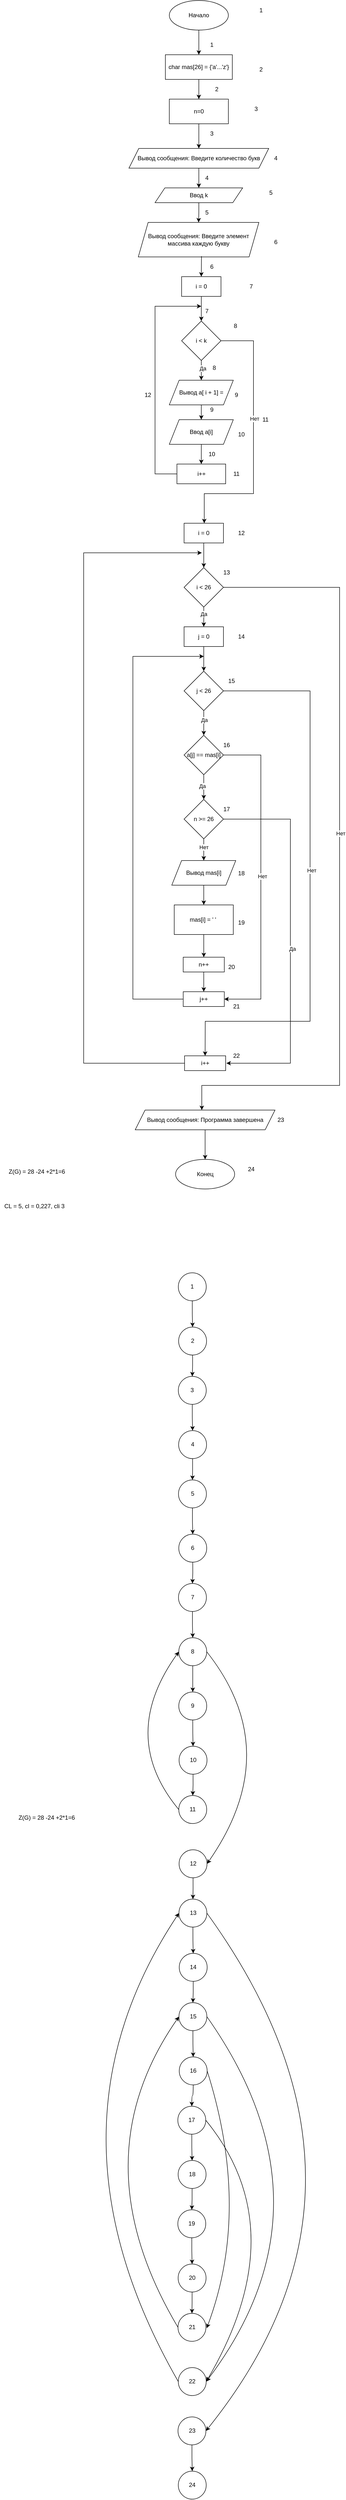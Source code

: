 <mxfile version="20.3.0" type="device"><diagram id="qAP-7FqIN2FoNxbwHHeP" name="Page-1"><mxGraphModel dx="1346" dy="749" grid="1" gridSize="10" guides="1" tooltips="1" connect="1" arrows="1" fold="1" page="1" pageScale="1" pageWidth="827" pageHeight="1169" math="0" shadow="0"><root><mxCell id="0"/><mxCell id="1" parent="0"/><mxCell id="vwgKtcFQPF-rg7WTV99L-5" value="" style="edgeStyle=orthogonalEdgeStyle;rounded=0;orthogonalLoop=1;jettySize=auto;html=1;" parent="1" source="vwgKtcFQPF-rg7WTV99L-1" target="vwgKtcFQPF-rg7WTV99L-4" edge="1"><mxGeometry relative="1" as="geometry"/></mxCell><mxCell id="vwgKtcFQPF-rg7WTV99L-1" value="Начало" style="ellipse;whiteSpace=wrap;html=1;" parent="1" vertex="1"><mxGeometry x="354" y="10" width="120" height="60" as="geometry"/></mxCell><mxCell id="vwgKtcFQPF-rg7WTV99L-7" value="" style="edgeStyle=orthogonalEdgeStyle;rounded=0;orthogonalLoop=1;jettySize=auto;html=1;" parent="1" source="vwgKtcFQPF-rg7WTV99L-4" target="vwgKtcFQPF-rg7WTV99L-6" edge="1"><mxGeometry relative="1" as="geometry"/></mxCell><mxCell id="vwgKtcFQPF-rg7WTV99L-4" value="char mas[26] = {'a'...'z'}" style="whiteSpace=wrap;html=1;" parent="1" vertex="1"><mxGeometry x="346" y="120" width="136" height="50" as="geometry"/></mxCell><mxCell id="vwgKtcFQPF-rg7WTV99L-9" value="" style="edgeStyle=orthogonalEdgeStyle;rounded=0;orthogonalLoop=1;jettySize=auto;html=1;" parent="1" source="vwgKtcFQPF-rg7WTV99L-6" target="vwgKtcFQPF-rg7WTV99L-8" edge="1"><mxGeometry relative="1" as="geometry"/></mxCell><mxCell id="vwgKtcFQPF-rg7WTV99L-6" value="n=0" style="whiteSpace=wrap;html=1;" parent="1" vertex="1"><mxGeometry x="354" y="210" width="120" height="50" as="geometry"/></mxCell><mxCell id="vwgKtcFQPF-rg7WTV99L-11" value="" style="edgeStyle=orthogonalEdgeStyle;rounded=0;orthogonalLoop=1;jettySize=auto;html=1;" parent="1" source="vwgKtcFQPF-rg7WTV99L-8" target="vwgKtcFQPF-rg7WTV99L-10" edge="1"><mxGeometry relative="1" as="geometry"/></mxCell><mxCell id="vwgKtcFQPF-rg7WTV99L-8" value="Вывод сообщения: Введите количество букв" style="shape=parallelogram;perimeter=parallelogramPerimeter;whiteSpace=wrap;html=1;fixedSize=1;" parent="1" vertex="1"><mxGeometry x="272" y="310" width="284" height="40" as="geometry"/></mxCell><mxCell id="vwgKtcFQPF-rg7WTV99L-13" value="" style="edgeStyle=orthogonalEdgeStyle;rounded=0;orthogonalLoop=1;jettySize=auto;html=1;" parent="1" source="vwgKtcFQPF-rg7WTV99L-10" target="vwgKtcFQPF-rg7WTV99L-12" edge="1"><mxGeometry relative="1" as="geometry"/></mxCell><mxCell id="vwgKtcFQPF-rg7WTV99L-10" value="Ввод k" style="shape=parallelogram;perimeter=parallelogramPerimeter;whiteSpace=wrap;html=1;fixedSize=1;" parent="1" vertex="1"><mxGeometry x="325" y="390" width="178" height="30" as="geometry"/></mxCell><mxCell id="vwgKtcFQPF-rg7WTV99L-12" value="Вывод сообщения: Введите элемент массива каждую букву" style="shape=parallelogram;perimeter=parallelogramPerimeter;whiteSpace=wrap;html=1;fixedSize=1;" parent="1" vertex="1"><mxGeometry x="291" y="460" width="245" height="70" as="geometry"/></mxCell><mxCell id="vwgKtcFQPF-rg7WTV99L-14" value="" style="edgeStyle=orthogonalEdgeStyle;rounded=0;orthogonalLoop=1;jettySize=auto;html=1;" parent="1" source="vwgKtcFQPF-rg7WTV99L-15" target="vwgKtcFQPF-rg7WTV99L-18" edge="1"><mxGeometry relative="1" as="geometry"/></mxCell><mxCell id="vwgKtcFQPF-rg7WTV99L-15" value="i = 0" style="rounded=0;whiteSpace=wrap;html=1;" parent="1" vertex="1"><mxGeometry x="379" y="570" width="80" height="40" as="geometry"/></mxCell><mxCell id="vwgKtcFQPF-rg7WTV99L-16" value="" style="edgeStyle=orthogonalEdgeStyle;rounded=0;orthogonalLoop=1;jettySize=auto;html=1;" parent="1" source="vwgKtcFQPF-rg7WTV99L-18" target="vwgKtcFQPF-rg7WTV99L-20" edge="1"><mxGeometry relative="1" as="geometry"/></mxCell><mxCell id="vwgKtcFQPF-rg7WTV99L-17" value="Да" style="edgeLabel;html=1;align=center;verticalAlign=middle;resizable=0;points=[];" parent="vwgKtcFQPF-rg7WTV99L-16" vertex="1" connectable="0"><mxGeometry x="-0.225" y="3" relative="1" as="geometry"><mxPoint as="offset"/></mxGeometry></mxCell><mxCell id="vwgKtcFQPF-rg7WTV99L-18" value="i &amp;lt; k" style="rhombus;whiteSpace=wrap;html=1;rounded=0;" parent="1" vertex="1"><mxGeometry x="379" y="660" width="80" height="80" as="geometry"/></mxCell><mxCell id="vwgKtcFQPF-rg7WTV99L-29" value="" style="edgeStyle=orthogonalEdgeStyle;rounded=0;orthogonalLoop=1;jettySize=auto;html=1;" parent="1" source="vwgKtcFQPF-rg7WTV99L-20" target="vwgKtcFQPF-rg7WTV99L-28" edge="1"><mxGeometry relative="1" as="geometry"/></mxCell><mxCell id="vwgKtcFQPF-rg7WTV99L-20" value="Вывод a[ i + 1] =" style="shape=parallelogram;perimeter=parallelogramPerimeter;whiteSpace=wrap;html=1;fixedSize=1;" parent="1" vertex="1"><mxGeometry x="354" y="780" width="130" height="50" as="geometry"/></mxCell><mxCell id="vwgKtcFQPF-rg7WTV99L-21" value="i++" style="rounded=0;whiteSpace=wrap;html=1;" parent="1" vertex="1"><mxGeometry x="369.5" y="950" width="99" height="40" as="geometry"/></mxCell><mxCell id="vwgKtcFQPF-rg7WTV99L-22" value="" style="endArrow=classic;html=1;rounded=0;exitX=0;exitY=0.5;exitDx=0;exitDy=0;" parent="1" source="vwgKtcFQPF-rg7WTV99L-21" edge="1"><mxGeometry width="50" height="50" relative="1" as="geometry"><mxPoint x="395" y="670" as="sourcePoint"/><mxPoint x="419" y="630" as="targetPoint"/><Array as="points"><mxPoint x="325" y="970"/><mxPoint x="325" y="630"/></Array></mxGeometry></mxCell><mxCell id="vwgKtcFQPF-rg7WTV99L-23" value="" style="endArrow=classic;html=1;rounded=0;exitX=1;exitY=0.5;exitDx=0;exitDy=0;" parent="1" source="vwgKtcFQPF-rg7WTV99L-18" edge="1"><mxGeometry width="50" height="50" relative="1" as="geometry"><mxPoint x="395" y="670" as="sourcePoint"/><mxPoint x="425" y="1070" as="targetPoint"/><Array as="points"><mxPoint x="525" y="700"/><mxPoint x="525" y="1010"/><mxPoint x="425" y="1010"/></Array></mxGeometry></mxCell><mxCell id="vwgKtcFQPF-rg7WTV99L-24" value="Нет" style="edgeLabel;html=1;align=center;verticalAlign=middle;resizable=0;points=[];" parent="vwgKtcFQPF-rg7WTV99L-23" vertex="1" connectable="0"><mxGeometry x="-0.165" y="2" relative="1" as="geometry"><mxPoint as="offset"/></mxGeometry></mxCell><mxCell id="vwgKtcFQPF-rg7WTV99L-30" value="" style="edgeStyle=orthogonalEdgeStyle;rounded=0;orthogonalLoop=1;jettySize=auto;html=1;" parent="1" source="vwgKtcFQPF-rg7WTV99L-28" target="vwgKtcFQPF-rg7WTV99L-21" edge="1"><mxGeometry relative="1" as="geometry"/></mxCell><mxCell id="vwgKtcFQPF-rg7WTV99L-28" value="Ввод a[i]" style="shape=parallelogram;perimeter=parallelogramPerimeter;whiteSpace=wrap;html=1;fixedSize=1;" parent="1" vertex="1"><mxGeometry x="354" y="860" width="130" height="50" as="geometry"/></mxCell><mxCell id="vwgKtcFQPF-rg7WTV99L-64" value="" style="edgeStyle=orthogonalEdgeStyle;rounded=0;orthogonalLoop=1;jettySize=auto;html=1;" parent="1" source="vwgKtcFQPF-rg7WTV99L-35" target="vwgKtcFQPF-rg7WTV99L-62" edge="1"><mxGeometry relative="1" as="geometry"/></mxCell><mxCell id="vwgKtcFQPF-rg7WTV99L-35" value="i = 0" style="rounded=0;whiteSpace=wrap;html=1;" parent="1" vertex="1"><mxGeometry x="384" y="1070" width="80" height="40" as="geometry"/></mxCell><mxCell id="iDCMsFD0Do5SLVzvzU82-23" value="" style="edgeStyle=orthogonalEdgeStyle;rounded=0;orthogonalLoop=1;jettySize=auto;html=1;" parent="1" source="vwgKtcFQPF-rg7WTV99L-44" target="iDCMsFD0Do5SLVzvzU82-22" edge="1"><mxGeometry relative="1" as="geometry"/></mxCell><mxCell id="vwgKtcFQPF-rg7WTV99L-44" value="n++" style="rounded=0;whiteSpace=wrap;html=1;" parent="1" vertex="1"><mxGeometry x="382.25" y="1950" width="83.5" height="30" as="geometry"/></mxCell><mxCell id="iDCMsFD0Do5SLVzvzU82-4" value="" style="edgeStyle=orthogonalEdgeStyle;rounded=0;orthogonalLoop=1;jettySize=auto;html=1;" parent="1" source="vwgKtcFQPF-rg7WTV99L-61" target="iDCMsFD0Do5SLVzvzU82-3" edge="1"><mxGeometry relative="1" as="geometry"/></mxCell><mxCell id="vwgKtcFQPF-rg7WTV99L-61" value="j = 0" style="rounded=0;whiteSpace=wrap;html=1;" parent="1" vertex="1"><mxGeometry x="384" y="1280" width="80" height="40" as="geometry"/></mxCell><mxCell id="iDCMsFD0Do5SLVzvzU82-2" value="" style="edgeStyle=orthogonalEdgeStyle;rounded=0;orthogonalLoop=1;jettySize=auto;html=1;" parent="1" source="vwgKtcFQPF-rg7WTV99L-62" target="vwgKtcFQPF-rg7WTV99L-61" edge="1"><mxGeometry relative="1" as="geometry"/></mxCell><mxCell id="iDCMsFD0Do5SLVzvzU82-12" value="Да" style="edgeLabel;html=1;align=center;verticalAlign=middle;resizable=0;points=[];" parent="iDCMsFD0Do5SLVzvzU82-2" vertex="1" connectable="0"><mxGeometry x="-0.289" relative="1" as="geometry"><mxPoint as="offset"/></mxGeometry></mxCell><mxCell id="vwgKtcFQPF-rg7WTV99L-62" value="i &amp;lt; 26" style="rhombus;whiteSpace=wrap;html=1;rounded=0;" parent="1" vertex="1"><mxGeometry x="384" y="1160" width="80" height="80" as="geometry"/></mxCell><mxCell id="iDCMsFD0Do5SLVzvzU82-1" value="" style="endArrow=classic;html=1;rounded=0;entryX=0.5;entryY=0;entryDx=0;entryDy=0;exitX=0.524;exitY=0.979;exitDx=0;exitDy=0;exitPerimeter=0;" parent="1" source="vwgKtcFQPF-rg7WTV99L-12" target="vwgKtcFQPF-rg7WTV99L-15" edge="1"><mxGeometry width="50" height="50" relative="1" as="geometry"><mxPoint x="390" y="630" as="sourcePoint"/><mxPoint x="440" y="580" as="targetPoint"/></mxGeometry></mxCell><mxCell id="iDCMsFD0Do5SLVzvzU82-7" value="" style="edgeStyle=orthogonalEdgeStyle;rounded=0;orthogonalLoop=1;jettySize=auto;html=1;" parent="1" source="iDCMsFD0Do5SLVzvzU82-3" target="iDCMsFD0Do5SLVzvzU82-6" edge="1"><mxGeometry relative="1" as="geometry"/></mxCell><mxCell id="iDCMsFD0Do5SLVzvzU82-8" value="Да" style="edgeLabel;html=1;align=center;verticalAlign=middle;resizable=0;points=[];" parent="iDCMsFD0Do5SLVzvzU82-7" vertex="1" connectable="0"><mxGeometry x="-0.24" y="1" relative="1" as="geometry"><mxPoint as="offset"/></mxGeometry></mxCell><mxCell id="iDCMsFD0Do5SLVzvzU82-3" value="j &amp;lt; 26" style="rhombus;whiteSpace=wrap;html=1;rounded=0;" parent="1" vertex="1"><mxGeometry x="384" y="1370" width="80" height="80" as="geometry"/></mxCell><mxCell id="iDCMsFD0Do5SLVzvzU82-10" value="" style="edgeStyle=orthogonalEdgeStyle;rounded=0;orthogonalLoop=1;jettySize=auto;html=1;" parent="1" source="iDCMsFD0Do5SLVzvzU82-6" target="iDCMsFD0Do5SLVzvzU82-9" edge="1"><mxGeometry relative="1" as="geometry"/></mxCell><mxCell id="iDCMsFD0Do5SLVzvzU82-11" value="Да" style="edgeLabel;html=1;align=center;verticalAlign=middle;resizable=0;points=[];" parent="iDCMsFD0Do5SLVzvzU82-10" vertex="1" connectable="0"><mxGeometry x="-0.084" y="-3" relative="1" as="geometry"><mxPoint as="offset"/></mxGeometry></mxCell><mxCell id="iDCMsFD0Do5SLVzvzU82-6" value="a[j] == mas[i]" style="rhombus;whiteSpace=wrap;html=1;rounded=0;" parent="1" vertex="1"><mxGeometry x="384" y="1500" width="80" height="80" as="geometry"/></mxCell><mxCell id="iDCMsFD0Do5SLVzvzU82-19" value="" style="edgeStyle=orthogonalEdgeStyle;rounded=0;orthogonalLoop=1;jettySize=auto;html=1;" parent="1" source="iDCMsFD0Do5SLVzvzU82-9" target="iDCMsFD0Do5SLVzvzU82-17" edge="1"><mxGeometry relative="1" as="geometry"/></mxCell><mxCell id="iDCMsFD0Do5SLVzvzU82-20" value="Нет" style="edgeLabel;html=1;align=center;verticalAlign=middle;resizable=0;points=[];" parent="iDCMsFD0Do5SLVzvzU82-19" vertex="1" connectable="0"><mxGeometry x="-0.255" relative="1" as="geometry"><mxPoint as="offset"/></mxGeometry></mxCell><mxCell id="iDCMsFD0Do5SLVzvzU82-9" value="n &amp;gt;= 26" style="rhombus;whiteSpace=wrap;html=1;rounded=0;" parent="1" vertex="1"><mxGeometry x="384" y="1630" width="80" height="80" as="geometry"/></mxCell><mxCell id="iDCMsFD0Do5SLVzvzU82-16" value="" style="edgeStyle=orthogonalEdgeStyle;rounded=0;orthogonalLoop=1;jettySize=auto;html=1;" parent="1" source="iDCMsFD0Do5SLVzvzU82-17" target="iDCMsFD0Do5SLVzvzU82-18" edge="1"><mxGeometry relative="1" as="geometry"/></mxCell><mxCell id="iDCMsFD0Do5SLVzvzU82-17" value="Вывод mas[i]" style="shape=parallelogram;perimeter=parallelogramPerimeter;whiteSpace=wrap;html=1;fixedSize=1;" parent="1" vertex="1"><mxGeometry x="359" y="1754" width="130" height="50" as="geometry"/></mxCell><mxCell id="iDCMsFD0Do5SLVzvzU82-21" value="" style="edgeStyle=orthogonalEdgeStyle;rounded=0;orthogonalLoop=1;jettySize=auto;html=1;" parent="1" source="iDCMsFD0Do5SLVzvzU82-18" target="vwgKtcFQPF-rg7WTV99L-44" edge="1"><mxGeometry relative="1" as="geometry"/></mxCell><mxCell id="iDCMsFD0Do5SLVzvzU82-18" value="mas[i] = ' '&amp;nbsp;" style="whiteSpace=wrap;html=1;" parent="1" vertex="1"><mxGeometry x="364" y="1844" width="120" height="60" as="geometry"/></mxCell><mxCell id="iDCMsFD0Do5SLVzvzU82-22" value="j++" style="rounded=0;whiteSpace=wrap;html=1;" parent="1" vertex="1"><mxGeometry x="382.25" y="2020" width="83.5" height="30" as="geometry"/></mxCell><mxCell id="iDCMsFD0Do5SLVzvzU82-24" value="" style="endArrow=classic;html=1;rounded=0;exitX=0;exitY=0.5;exitDx=0;exitDy=0;" parent="1" source="iDCMsFD0Do5SLVzvzU82-22" edge="1"><mxGeometry width="50" height="50" relative="1" as="geometry"><mxPoint x="380" y="2030" as="sourcePoint"/><mxPoint x="424" y="1340" as="targetPoint"/><Array as="points"><mxPoint x="280" y="2035"/><mxPoint x="280" y="1340"/></Array></mxGeometry></mxCell><mxCell id="iDCMsFD0Do5SLVzvzU82-25" value="i++" style="rounded=0;whiteSpace=wrap;html=1;" parent="1" vertex="1"><mxGeometry x="385" y="2150" width="83.5" height="30" as="geometry"/></mxCell><mxCell id="iDCMsFD0Do5SLVzvzU82-26" value="" style="endArrow=classic;html=1;rounded=0;exitX=1;exitY=0.5;exitDx=0;exitDy=0;entryX=0.5;entryY=0;entryDx=0;entryDy=0;" parent="1" source="iDCMsFD0Do5SLVzvzU82-3" target="iDCMsFD0Do5SLVzvzU82-25" edge="1"><mxGeometry width="50" height="50" relative="1" as="geometry"><mxPoint x="350" y="1740" as="sourcePoint"/><mxPoint x="360" y="2090" as="targetPoint"/><Array as="points"><mxPoint x="640" y="1410"/><mxPoint x="640" y="2080"/><mxPoint x="427" y="2080"/></Array></mxGeometry></mxCell><mxCell id="iDCMsFD0Do5SLVzvzU82-28" value="Нет" style="edgeLabel;html=1;align=center;verticalAlign=middle;resizable=0;points=[];" parent="iDCMsFD0Do5SLVzvzU82-26" vertex="1" connectable="0"><mxGeometry x="-0.043" y="3" relative="1" as="geometry"><mxPoint as="offset"/></mxGeometry></mxCell><mxCell id="iDCMsFD0Do5SLVzvzU82-29" value="" style="endArrow=classic;html=1;rounded=0;exitX=0;exitY=0.5;exitDx=0;exitDy=0;" parent="1" source="iDCMsFD0Do5SLVzvzU82-25" edge="1"><mxGeometry width="50" height="50" relative="1" as="geometry"><mxPoint x="330" y="1880" as="sourcePoint"/><mxPoint x="420" y="1130" as="targetPoint"/><Array as="points"><mxPoint x="180" y="2165"/><mxPoint x="180" y="1130"/></Array></mxGeometry></mxCell><mxCell id="iDCMsFD0Do5SLVzvzU82-30" value="" style="endArrow=classic;html=1;rounded=0;exitX=1;exitY=0.5;exitDx=0;exitDy=0;" parent="1" source="vwgKtcFQPF-rg7WTV99L-62" edge="1"><mxGeometry width="50" height="50" relative="1" as="geometry"><mxPoint x="440" y="1370" as="sourcePoint"/><mxPoint x="420" y="2260" as="targetPoint"/><Array as="points"><mxPoint x="700" y="1200"/><mxPoint x="700" y="2210"/><mxPoint x="420" y="2210"/></Array></mxGeometry></mxCell><mxCell id="iDCMsFD0Do5SLVzvzU82-38" value="Нет" style="edgeLabel;html=1;align=center;verticalAlign=middle;resizable=0;points=[];" parent="iDCMsFD0Do5SLVzvzU82-30" vertex="1" connectable="0"><mxGeometry x="-0.067" y="2" relative="1" as="geometry"><mxPoint as="offset"/></mxGeometry></mxCell><mxCell id="iDCMsFD0Do5SLVzvzU82-33" value="" style="edgeStyle=orthogonalEdgeStyle;rounded=0;orthogonalLoop=1;jettySize=auto;html=1;" parent="1" source="iDCMsFD0Do5SLVzvzU82-31" target="iDCMsFD0Do5SLVzvzU82-32" edge="1"><mxGeometry relative="1" as="geometry"/></mxCell><mxCell id="iDCMsFD0Do5SLVzvzU82-31" value="Вывод сообщения: Программа завершена" style="shape=parallelogram;perimeter=parallelogramPerimeter;whiteSpace=wrap;html=1;fixedSize=1;" parent="1" vertex="1"><mxGeometry x="284.75" y="2260" width="284" height="40" as="geometry"/></mxCell><mxCell id="iDCMsFD0Do5SLVzvzU82-32" value="Конец" style="ellipse;whiteSpace=wrap;html=1;" parent="1" vertex="1"><mxGeometry x="366.75" y="2360" width="120" height="60" as="geometry"/></mxCell><mxCell id="iDCMsFD0Do5SLVzvzU82-34" value="" style="endArrow=classic;html=1;rounded=0;exitX=1;exitY=0.5;exitDx=0;exitDy=0;" parent="1" source="iDCMsFD0Do5SLVzvzU82-9" edge="1"><mxGeometry width="50" height="50" relative="1" as="geometry"><mxPoint x="530" y="1770" as="sourcePoint"/><mxPoint x="470" y="2165" as="targetPoint"/><Array as="points"><mxPoint x="600" y="1670"/><mxPoint x="600" y="2165"/></Array></mxGeometry></mxCell><mxCell id="iDCMsFD0Do5SLVzvzU82-35" value="Да" style="edgeLabel;html=1;align=center;verticalAlign=middle;resizable=0;points=[];" parent="iDCMsFD0Do5SLVzvzU82-34" vertex="1" connectable="0"><mxGeometry x="0.047" y="4" relative="1" as="geometry"><mxPoint as="offset"/></mxGeometry></mxCell><mxCell id="iDCMsFD0Do5SLVzvzU82-36" value="" style="endArrow=classic;html=1;rounded=0;exitX=1;exitY=0.5;exitDx=0;exitDy=0;entryX=1;entryY=0.5;entryDx=0;entryDy=0;" parent="1" source="iDCMsFD0Do5SLVzvzU82-6" target="iDCMsFD0Do5SLVzvzU82-22" edge="1"><mxGeometry width="50" height="50" relative="1" as="geometry"><mxPoint x="690" y="1780" as="sourcePoint"/><mxPoint x="740" y="1730" as="targetPoint"/><Array as="points"><mxPoint x="540" y="1540"/><mxPoint x="540" y="2035"/></Array></mxGeometry></mxCell><mxCell id="iDCMsFD0Do5SLVzvzU82-37" value="Нет" style="edgeLabel;html=1;align=center;verticalAlign=middle;resizable=0;points=[];" parent="iDCMsFD0Do5SLVzvzU82-36" vertex="1" connectable="0"><mxGeometry x="-0.004" y="3" relative="1" as="geometry"><mxPoint as="offset"/></mxGeometry></mxCell><mxCell id="iDCMsFD0Do5SLVzvzU82-41" value="Z(G) = 28 -24 +2*1=6" style="text;html=1;strokeColor=none;fillColor=none;align=center;verticalAlign=middle;whiteSpace=wrap;rounded=0;" parent="1" vertex="1"><mxGeometry x="20" y="2360" width="130" height="50" as="geometry"/></mxCell><mxCell id="iDCMsFD0Do5SLVzvzU82-42" value="CL = 5, cl = 0,227, cli 3" style="text;html=1;strokeColor=none;fillColor=none;align=center;verticalAlign=middle;whiteSpace=wrap;rounded=0;" parent="1" vertex="1"><mxGeometry x="10" y="2430" width="140" height="50" as="geometry"/></mxCell><mxCell id="iz8hcAty9Git9_nXZbUY-2" value="2" style="text;html=1;align=center;verticalAlign=middle;resizable=0;points=[];autosize=1;strokeColor=none;fillColor=none;" vertex="1" parent="1"><mxGeometry x="525" y="135" width="30" height="30" as="geometry"/></mxCell><mxCell id="iz8hcAty9Git9_nXZbUY-3" value="1" style="text;html=1;align=center;verticalAlign=middle;resizable=0;points=[];autosize=1;strokeColor=none;fillColor=none;" vertex="1" parent="1"><mxGeometry x="525" y="15" width="30" height="30" as="geometry"/></mxCell><mxCell id="iz8hcAty9Git9_nXZbUY-4" value="3" style="text;html=1;align=center;verticalAlign=middle;resizable=0;points=[];autosize=1;strokeColor=none;fillColor=none;" vertex="1" parent="1"><mxGeometry x="515" y="215" width="30" height="30" as="geometry"/></mxCell><mxCell id="iz8hcAty9Git9_nXZbUY-5" value="4" style="text;html=1;align=center;verticalAlign=middle;resizable=0;points=[];autosize=1;strokeColor=none;fillColor=none;" vertex="1" parent="1"><mxGeometry x="555" y="315" width="30" height="30" as="geometry"/></mxCell><mxCell id="iz8hcAty9Git9_nXZbUY-6" value="5" style="text;html=1;align=center;verticalAlign=middle;resizable=0;points=[];autosize=1;strokeColor=none;fillColor=none;" vertex="1" parent="1"><mxGeometry x="545" y="385" width="30" height="30" as="geometry"/></mxCell><mxCell id="iz8hcAty9Git9_nXZbUY-7" value="6" style="text;html=1;align=center;verticalAlign=middle;resizable=0;points=[];autosize=1;strokeColor=none;fillColor=none;" vertex="1" parent="1"><mxGeometry x="555" y="485" width="30" height="30" as="geometry"/></mxCell><mxCell id="iz8hcAty9Git9_nXZbUY-8" value="7" style="text;html=1;align=center;verticalAlign=middle;resizable=0;points=[];autosize=1;strokeColor=none;fillColor=none;" vertex="1" parent="1"><mxGeometry x="505" y="575" width="30" height="30" as="geometry"/></mxCell><mxCell id="iz8hcAty9Git9_nXZbUY-9" value="8" style="text;html=1;align=center;verticalAlign=middle;resizable=0;points=[];autosize=1;strokeColor=none;fillColor=none;" vertex="1" parent="1"><mxGeometry x="473" y="655" width="30" height="30" as="geometry"/></mxCell><mxCell id="iz8hcAty9Git9_nXZbUY-10" value="9" style="text;html=1;align=center;verticalAlign=middle;resizable=0;points=[];autosize=1;strokeColor=none;fillColor=none;" vertex="1" parent="1"><mxGeometry x="475" y="795" width="30" height="30" as="geometry"/></mxCell><mxCell id="iz8hcAty9Git9_nXZbUY-11" value="10" style="text;html=1;align=center;verticalAlign=middle;resizable=0;points=[];autosize=1;strokeColor=none;fillColor=none;" vertex="1" parent="1"><mxGeometry x="480" y="875" width="40" height="30" as="geometry"/></mxCell><mxCell id="iz8hcAty9Git9_nXZbUY-12" value="11" style="text;html=1;align=center;verticalAlign=middle;resizable=0;points=[];autosize=1;strokeColor=none;fillColor=none;" vertex="1" parent="1"><mxGeometry x="470" y="955" width="40" height="30" as="geometry"/></mxCell><mxCell id="iz8hcAty9Git9_nXZbUY-13" value="12" style="text;html=1;align=center;verticalAlign=middle;resizable=0;points=[];autosize=1;strokeColor=none;fillColor=none;" vertex="1" parent="1"><mxGeometry x="480" y="1075" width="40" height="30" as="geometry"/></mxCell><mxCell id="iz8hcAty9Git9_nXZbUY-14" value="13" style="text;html=1;align=center;verticalAlign=middle;resizable=0;points=[];autosize=1;strokeColor=none;fillColor=none;" vertex="1" parent="1"><mxGeometry x="450" y="1155" width="40" height="30" as="geometry"/></mxCell><mxCell id="iz8hcAty9Git9_nXZbUY-15" value="14" style="text;html=1;align=center;verticalAlign=middle;resizable=0;points=[];autosize=1;strokeColor=none;fillColor=none;" vertex="1" parent="1"><mxGeometry x="480" y="1285" width="40" height="30" as="geometry"/></mxCell><mxCell id="iz8hcAty9Git9_nXZbUY-16" value="15" style="text;html=1;align=center;verticalAlign=middle;resizable=0;points=[];autosize=1;strokeColor=none;fillColor=none;" vertex="1" parent="1"><mxGeometry x="460" y="1375" width="40" height="30" as="geometry"/></mxCell><mxCell id="iz8hcAty9Git9_nXZbUY-17" value="16" style="text;html=1;align=center;verticalAlign=middle;resizable=0;points=[];autosize=1;strokeColor=none;fillColor=none;" vertex="1" parent="1"><mxGeometry x="450" y="1505" width="40" height="30" as="geometry"/></mxCell><mxCell id="iz8hcAty9Git9_nXZbUY-18" value="17" style="text;html=1;align=center;verticalAlign=middle;resizable=0;points=[];autosize=1;strokeColor=none;fillColor=none;" vertex="1" parent="1"><mxGeometry x="450" y="1635" width="40" height="30" as="geometry"/></mxCell><mxCell id="iz8hcAty9Git9_nXZbUY-19" value="18" style="text;html=1;align=center;verticalAlign=middle;resizable=0;points=[];autosize=1;strokeColor=none;fillColor=none;" vertex="1" parent="1"><mxGeometry x="480" y="1765" width="40" height="30" as="geometry"/></mxCell><mxCell id="iz8hcAty9Git9_nXZbUY-20" value="19" style="text;html=1;align=center;verticalAlign=middle;resizable=0;points=[];autosize=1;strokeColor=none;fillColor=none;" vertex="1" parent="1"><mxGeometry x="480" y="1865" width="40" height="30" as="geometry"/></mxCell><mxCell id="iz8hcAty9Git9_nXZbUY-21" value="20" style="text;html=1;align=center;verticalAlign=middle;resizable=0;points=[];autosize=1;strokeColor=none;fillColor=none;" vertex="1" parent="1"><mxGeometry x="460" y="1955" width="40" height="30" as="geometry"/></mxCell><mxCell id="iz8hcAty9Git9_nXZbUY-22" value="21" style="text;html=1;align=center;verticalAlign=middle;resizable=0;points=[];autosize=1;strokeColor=none;fillColor=none;" vertex="1" parent="1"><mxGeometry x="470" y="2035" width="40" height="30" as="geometry"/></mxCell><mxCell id="iz8hcAty9Git9_nXZbUY-23" value="22" style="text;html=1;align=center;verticalAlign=middle;resizable=0;points=[];autosize=1;strokeColor=none;fillColor=none;" vertex="1" parent="1"><mxGeometry x="470" y="2135" width="40" height="30" as="geometry"/></mxCell><mxCell id="iz8hcAty9Git9_nXZbUY-24" value="23" style="text;html=1;align=center;verticalAlign=middle;resizable=0;points=[];autosize=1;strokeColor=none;fillColor=none;" vertex="1" parent="1"><mxGeometry x="560" y="2265" width="40" height="30" as="geometry"/></mxCell><mxCell id="iz8hcAty9Git9_nXZbUY-25" value="24" style="text;html=1;align=center;verticalAlign=middle;resizable=0;points=[];autosize=1;strokeColor=none;fillColor=none;" vertex="1" parent="1"><mxGeometry x="500" y="2365" width="40" height="30" as="geometry"/></mxCell><mxCell id="iz8hcAty9Git9_nXZbUY-29" value="1" style="text;html=1;align=center;verticalAlign=middle;resizable=0;points=[];autosize=1;strokeColor=none;fillColor=none;" vertex="1" parent="1"><mxGeometry x="425" y="85" width="30" height="30" as="geometry"/></mxCell><mxCell id="iz8hcAty9Git9_nXZbUY-30" value="2" style="text;html=1;align=center;verticalAlign=middle;resizable=0;points=[];autosize=1;strokeColor=none;fillColor=none;" vertex="1" parent="1"><mxGeometry x="435" y="175" width="30" height="30" as="geometry"/></mxCell><mxCell id="iz8hcAty9Git9_nXZbUY-31" value="3" style="text;html=1;align=center;verticalAlign=middle;resizable=0;points=[];autosize=1;strokeColor=none;fillColor=none;" vertex="1" parent="1"><mxGeometry x="425" y="265" width="30" height="30" as="geometry"/></mxCell><mxCell id="iz8hcAty9Git9_nXZbUY-32" value="4" style="text;html=1;align=center;verticalAlign=middle;resizable=0;points=[];autosize=1;strokeColor=none;fillColor=none;" vertex="1" parent="1"><mxGeometry x="415" y="355" width="30" height="30" as="geometry"/></mxCell><mxCell id="iz8hcAty9Git9_nXZbUY-33" value="5" style="text;html=1;align=center;verticalAlign=middle;resizable=0;points=[];autosize=1;strokeColor=none;fillColor=none;" vertex="1" parent="1"><mxGeometry x="415" y="425" width="30" height="30" as="geometry"/></mxCell><mxCell id="iz8hcAty9Git9_nXZbUY-34" value="6" style="text;html=1;align=center;verticalAlign=middle;resizable=0;points=[];autosize=1;strokeColor=none;fillColor=none;" vertex="1" parent="1"><mxGeometry x="425" y="535" width="30" height="30" as="geometry"/></mxCell><mxCell id="iz8hcAty9Git9_nXZbUY-35" value="7" style="text;html=1;align=center;verticalAlign=middle;resizable=0;points=[];autosize=1;strokeColor=none;fillColor=none;" vertex="1" parent="1"><mxGeometry x="415" y="625" width="30" height="30" as="geometry"/></mxCell><mxCell id="iz8hcAty9Git9_nXZbUY-36" value="9" style="text;html=1;align=center;verticalAlign=middle;resizable=0;points=[];autosize=1;strokeColor=none;fillColor=none;" vertex="1" parent="1"><mxGeometry x="425" y="825" width="30" height="30" as="geometry"/></mxCell><mxCell id="iz8hcAty9Git9_nXZbUY-37" value="8" style="text;html=1;align=center;verticalAlign=middle;resizable=0;points=[];autosize=1;strokeColor=none;fillColor=none;" vertex="1" parent="1"><mxGeometry x="430" y="740" width="30" height="30" as="geometry"/></mxCell><mxCell id="iz8hcAty9Git9_nXZbUY-38" value="10" style="text;html=1;align=center;verticalAlign=middle;resizable=0;points=[];autosize=1;strokeColor=none;fillColor=none;" vertex="1" parent="1"><mxGeometry x="420" y="915" width="40" height="30" as="geometry"/></mxCell><mxCell id="iz8hcAty9Git9_nXZbUY-39" value="11" style="text;html=1;align=center;verticalAlign=middle;resizable=0;points=[];autosize=1;strokeColor=none;fillColor=none;" vertex="1" parent="1"><mxGeometry x="528.75" y="845" width="40" height="30" as="geometry"/></mxCell><mxCell id="iz8hcAty9Git9_nXZbUY-40" value="12" style="text;html=1;align=center;verticalAlign=middle;resizable=0;points=[];autosize=1;strokeColor=none;fillColor=none;" vertex="1" parent="1"><mxGeometry x="290" y="795" width="40" height="30" as="geometry"/></mxCell><mxCell id="iz8hcAty9Git9_nXZbUY-162" value="" style="edgeStyle=orthogonalEdgeStyle;rounded=0;orthogonalLoop=1;jettySize=auto;html=1;" edge="1" parent="1" source="iz8hcAty9Git9_nXZbUY-140" target="iz8hcAty9Git9_nXZbUY-158"><mxGeometry relative="1" as="geometry"/></mxCell><mxCell id="iz8hcAty9Git9_nXZbUY-140" value="1" style="ellipse;whiteSpace=wrap;html=1;aspect=fixed;" vertex="1" parent="1"><mxGeometry x="372.31" y="2590" width="56.75" height="56.75" as="geometry"/></mxCell><mxCell id="iz8hcAty9Git9_nXZbUY-163" value="" style="edgeStyle=orthogonalEdgeStyle;rounded=0;orthogonalLoop=1;jettySize=auto;html=1;" edge="1" parent="1" source="iz8hcAty9Git9_nXZbUY-158" target="iz8hcAty9Git9_nXZbUY-160"><mxGeometry relative="1" as="geometry"/></mxCell><mxCell id="iz8hcAty9Git9_nXZbUY-158" value="2" style="ellipse;whiteSpace=wrap;html=1;aspect=fixed;" vertex="1" parent="1"><mxGeometry x="372.93" y="2700" width="56.75" height="56.75" as="geometry"/></mxCell><mxCell id="iz8hcAty9Git9_nXZbUY-164" value="" style="edgeStyle=orthogonalEdgeStyle;rounded=0;orthogonalLoop=1;jettySize=auto;html=1;" edge="1" parent="1" source="iz8hcAty9Git9_nXZbUY-160" target="iz8hcAty9Git9_nXZbUY-161"><mxGeometry relative="1" as="geometry"/></mxCell><mxCell id="iz8hcAty9Git9_nXZbUY-160" value="3" style="ellipse;whiteSpace=wrap;html=1;aspect=fixed;" vertex="1" parent="1"><mxGeometry x="372.31" y="2800" width="56.75" height="56.75" as="geometry"/></mxCell><mxCell id="iz8hcAty9Git9_nXZbUY-176" value="" style="edgeStyle=orthogonalEdgeStyle;rounded=0;orthogonalLoop=1;jettySize=auto;html=1;" edge="1" parent="1" source="iz8hcAty9Git9_nXZbUY-161" target="iz8hcAty9Git9_nXZbUY-166"><mxGeometry relative="1" as="geometry"/></mxCell><mxCell id="iz8hcAty9Git9_nXZbUY-161" value="4" style="ellipse;whiteSpace=wrap;html=1;aspect=fixed;" vertex="1" parent="1"><mxGeometry x="372.93" y="2910" width="56.75" height="56.75" as="geometry"/></mxCell><mxCell id="iz8hcAty9Git9_nXZbUY-165" value="" style="edgeStyle=orthogonalEdgeStyle;rounded=0;orthogonalLoop=1;jettySize=auto;html=1;" edge="1" parent="1" source="iz8hcAty9Git9_nXZbUY-166" target="iz8hcAty9Git9_nXZbUY-168"><mxGeometry relative="1" as="geometry"/></mxCell><mxCell id="iz8hcAty9Git9_nXZbUY-166" value="5" style="ellipse;whiteSpace=wrap;html=1;aspect=fixed;" vertex="1" parent="1"><mxGeometry x="372.63" y="3010" width="56.75" height="56.75" as="geometry"/></mxCell><mxCell id="iz8hcAty9Git9_nXZbUY-167" value="" style="edgeStyle=orthogonalEdgeStyle;rounded=0;orthogonalLoop=1;jettySize=auto;html=1;" edge="1" parent="1" source="iz8hcAty9Git9_nXZbUY-168" target="iz8hcAty9Git9_nXZbUY-170"><mxGeometry relative="1" as="geometry"/></mxCell><mxCell id="iz8hcAty9Git9_nXZbUY-168" value="6" style="ellipse;whiteSpace=wrap;html=1;aspect=fixed;" vertex="1" parent="1"><mxGeometry x="373.25" y="3120" width="56.75" height="56.75" as="geometry"/></mxCell><mxCell id="iz8hcAty9Git9_nXZbUY-169" value="" style="edgeStyle=orthogonalEdgeStyle;rounded=0;orthogonalLoop=1;jettySize=auto;html=1;" edge="1" parent="1" source="iz8hcAty9Git9_nXZbUY-170" target="iz8hcAty9Git9_nXZbUY-171"><mxGeometry relative="1" as="geometry"/></mxCell><mxCell id="iz8hcAty9Git9_nXZbUY-170" value="7" style="ellipse;whiteSpace=wrap;html=1;aspect=fixed;" vertex="1" parent="1"><mxGeometry x="372.63" y="3220" width="56.75" height="56.75" as="geometry"/></mxCell><mxCell id="iz8hcAty9Git9_nXZbUY-193" value="" style="edgeStyle=orthogonalEdgeStyle;rounded=0;orthogonalLoop=1;jettySize=auto;html=1;" edge="1" parent="1" source="iz8hcAty9Git9_nXZbUY-171" target="iz8hcAty9Git9_nXZbUY-179"><mxGeometry relative="1" as="geometry"/></mxCell><mxCell id="iz8hcAty9Git9_nXZbUY-171" value="8" style="ellipse;whiteSpace=wrap;html=1;aspect=fixed;" vertex="1" parent="1"><mxGeometry x="373.25" y="3330" width="56.75" height="56.75" as="geometry"/></mxCell><mxCell id="iz8hcAty9Git9_nXZbUY-177" value="Z(G) = 28 -24 +2*1=6" style="text;html=1;strokeColor=none;fillColor=none;align=center;verticalAlign=middle;whiteSpace=wrap;rounded=0;" vertex="1" parent="1"><mxGeometry x="40" y="3670" width="130" height="50" as="geometry"/></mxCell><mxCell id="iz8hcAty9Git9_nXZbUY-178" value="" style="edgeStyle=orthogonalEdgeStyle;rounded=0;orthogonalLoop=1;jettySize=auto;html=1;" edge="1" parent="1" source="iz8hcAty9Git9_nXZbUY-179" target="iz8hcAty9Git9_nXZbUY-181"><mxGeometry relative="1" as="geometry"/></mxCell><mxCell id="iz8hcAty9Git9_nXZbUY-179" value="9" style="ellipse;whiteSpace=wrap;html=1;aspect=fixed;" vertex="1" parent="1"><mxGeometry x="373.25" y="3440" width="56.75" height="56.75" as="geometry"/></mxCell><mxCell id="iz8hcAty9Git9_nXZbUY-180" value="" style="edgeStyle=orthogonalEdgeStyle;rounded=0;orthogonalLoop=1;jettySize=auto;html=1;" edge="1" parent="1" source="iz8hcAty9Git9_nXZbUY-181" target="iz8hcAty9Git9_nXZbUY-183"><mxGeometry relative="1" as="geometry"/></mxCell><mxCell id="iz8hcAty9Git9_nXZbUY-181" value="10" style="ellipse;whiteSpace=wrap;html=1;aspect=fixed;" vertex="1" parent="1"><mxGeometry x="373.87" y="3550" width="56.75" height="56.75" as="geometry"/></mxCell><mxCell id="iz8hcAty9Git9_nXZbUY-183" value="11" style="ellipse;whiteSpace=wrap;html=1;aspect=fixed;" vertex="1" parent="1"><mxGeometry x="373.25" y="3650" width="56.75" height="56.75" as="geometry"/></mxCell><mxCell id="iz8hcAty9Git9_nXZbUY-184" value="" style="edgeStyle=orthogonalEdgeStyle;rounded=0;orthogonalLoop=1;jettySize=auto;html=1;" edge="1" parent="1" source="iz8hcAty9Git9_nXZbUY-185" target="iz8hcAty9Git9_nXZbUY-187"><mxGeometry relative="1" as="geometry"/></mxCell><mxCell id="iz8hcAty9Git9_nXZbUY-185" value="12" style="ellipse;whiteSpace=wrap;html=1;aspect=fixed;" vertex="1" parent="1"><mxGeometry x="373.87" y="3760" width="56.75" height="56.75" as="geometry"/></mxCell><mxCell id="iz8hcAty9Git9_nXZbUY-186" value="" style="edgeStyle=orthogonalEdgeStyle;rounded=0;orthogonalLoop=1;jettySize=auto;html=1;" edge="1" parent="1" source="iz8hcAty9Git9_nXZbUY-187" target="iz8hcAty9Git9_nXZbUY-189"><mxGeometry relative="1" as="geometry"/></mxCell><mxCell id="iz8hcAty9Git9_nXZbUY-187" value="13" style="ellipse;whiteSpace=wrap;html=1;aspect=fixed;" vertex="1" parent="1"><mxGeometry x="373.57" y="3860" width="56.75" height="56.75" as="geometry"/></mxCell><mxCell id="iz8hcAty9Git9_nXZbUY-188" value="" style="edgeStyle=orthogonalEdgeStyle;rounded=0;orthogonalLoop=1;jettySize=auto;html=1;" edge="1" parent="1" source="iz8hcAty9Git9_nXZbUY-189" target="iz8hcAty9Git9_nXZbUY-191"><mxGeometry relative="1" as="geometry"/></mxCell><mxCell id="iz8hcAty9Git9_nXZbUY-189" value="14" style="ellipse;whiteSpace=wrap;html=1;aspect=fixed;" vertex="1" parent="1"><mxGeometry x="374.19" y="3970" width="56.75" height="56.75" as="geometry"/></mxCell><mxCell id="iz8hcAty9Git9_nXZbUY-190" value="" style="edgeStyle=orthogonalEdgeStyle;rounded=0;orthogonalLoop=1;jettySize=auto;html=1;" edge="1" parent="1" source="iz8hcAty9Git9_nXZbUY-191" target="iz8hcAty9Git9_nXZbUY-192"><mxGeometry relative="1" as="geometry"/></mxCell><mxCell id="iz8hcAty9Git9_nXZbUY-191" value="15" style="ellipse;whiteSpace=wrap;html=1;aspect=fixed;" vertex="1" parent="1"><mxGeometry x="373.57" y="4070" width="56.75" height="56.75" as="geometry"/></mxCell><mxCell id="iz8hcAty9Git9_nXZbUY-232" value="" style="edgeStyle=orthogonalEdgeStyle;curved=1;rounded=0;orthogonalLoop=1;jettySize=auto;html=1;" edge="1" parent="1" source="iz8hcAty9Git9_nXZbUY-192" target="iz8hcAty9Git9_nXZbUY-199"><mxGeometry relative="1" as="geometry"/></mxCell><mxCell id="iz8hcAty9Git9_nXZbUY-192" value="16" style="ellipse;whiteSpace=wrap;html=1;aspect=fixed;" vertex="1" parent="1"><mxGeometry x="374.19" y="4180" width="56.75" height="56.75" as="geometry"/></mxCell><mxCell id="iz8hcAty9Git9_nXZbUY-196" value="" style="endArrow=classic;html=1;rounded=0;curved=1;exitX=0;exitY=0.5;exitDx=0;exitDy=0;entryX=0;entryY=0.5;entryDx=0;entryDy=0;" edge="1" parent="1" source="iz8hcAty9Git9_nXZbUY-183" target="iz8hcAty9Git9_nXZbUY-171"><mxGeometry width="50" height="50" relative="1" as="geometry"><mxPoint x="260" y="3800" as="sourcePoint"/><mxPoint x="310" y="3750" as="targetPoint"/><Array as="points"><mxPoint x="250" y="3530"/></Array></mxGeometry></mxCell><mxCell id="iz8hcAty9Git9_nXZbUY-197" value="" style="endArrow=classic;html=1;rounded=0;curved=1;exitX=1;exitY=0.5;exitDx=0;exitDy=0;entryX=1;entryY=0.5;entryDx=0;entryDy=0;" edge="1" parent="1" source="iz8hcAty9Git9_nXZbUY-171" target="iz8hcAty9Git9_nXZbUY-185"><mxGeometry width="50" height="50" relative="1" as="geometry"><mxPoint x="660" y="3650" as="sourcePoint"/><mxPoint x="710" y="3600" as="targetPoint"/><Array as="points"><mxPoint x="590" y="3560"/></Array></mxGeometry></mxCell><mxCell id="iz8hcAty9Git9_nXZbUY-198" value="" style="edgeStyle=orthogonalEdgeStyle;rounded=0;orthogonalLoop=1;jettySize=auto;html=1;" edge="1" parent="1" source="iz8hcAty9Git9_nXZbUY-199" target="iz8hcAty9Git9_nXZbUY-201"><mxGeometry relative="1" as="geometry"/></mxCell><mxCell id="iz8hcAty9Git9_nXZbUY-199" value="17" style="ellipse;whiteSpace=wrap;html=1;aspect=fixed;" vertex="1" parent="1"><mxGeometry x="371.31" y="4280" width="56.75" height="56.75" as="geometry"/></mxCell><mxCell id="iz8hcAty9Git9_nXZbUY-200" value="" style="edgeStyle=orthogonalEdgeStyle;rounded=0;orthogonalLoop=1;jettySize=auto;html=1;" edge="1" parent="1" source="iz8hcAty9Git9_nXZbUY-201" target="iz8hcAty9Git9_nXZbUY-203"><mxGeometry relative="1" as="geometry"/></mxCell><mxCell id="iz8hcAty9Git9_nXZbUY-201" value="18" style="ellipse;whiteSpace=wrap;html=1;aspect=fixed;" vertex="1" parent="1"><mxGeometry x="371.93" y="4390" width="56.75" height="56.75" as="geometry"/></mxCell><mxCell id="iz8hcAty9Git9_nXZbUY-202" value="" style="edgeStyle=orthogonalEdgeStyle;rounded=0;orthogonalLoop=1;jettySize=auto;html=1;" edge="1" parent="1" source="iz8hcAty9Git9_nXZbUY-203" target="iz8hcAty9Git9_nXZbUY-205"><mxGeometry relative="1" as="geometry"/></mxCell><mxCell id="iz8hcAty9Git9_nXZbUY-203" value="19" style="ellipse;whiteSpace=wrap;html=1;aspect=fixed;" vertex="1" parent="1"><mxGeometry x="371.31" y="4490" width="56.75" height="56.75" as="geometry"/></mxCell><mxCell id="iz8hcAty9Git9_nXZbUY-204" value="" style="edgeStyle=orthogonalEdgeStyle;rounded=0;orthogonalLoop=1;jettySize=auto;html=1;" edge="1" parent="1" source="iz8hcAty9Git9_nXZbUY-205" target="iz8hcAty9Git9_nXZbUY-207"><mxGeometry relative="1" as="geometry"/></mxCell><mxCell id="iz8hcAty9Git9_nXZbUY-205" value="20" style="ellipse;whiteSpace=wrap;html=1;aspect=fixed;" vertex="1" parent="1"><mxGeometry x="371.93" y="4600" width="56.75" height="56.75" as="geometry"/></mxCell><mxCell id="iz8hcAty9Git9_nXZbUY-207" value="21" style="ellipse;whiteSpace=wrap;html=1;aspect=fixed;" vertex="1" parent="1"><mxGeometry x="371.63" y="4700" width="56.75" height="56.75" as="geometry"/></mxCell><mxCell id="iz8hcAty9Git9_nXZbUY-209" value="22" style="ellipse;whiteSpace=wrap;html=1;aspect=fixed;" vertex="1" parent="1"><mxGeometry x="372.25" y="4810" width="56.75" height="56.75" as="geometry"/></mxCell><mxCell id="iz8hcAty9Git9_nXZbUY-210" value="" style="edgeStyle=orthogonalEdgeStyle;rounded=0;orthogonalLoop=1;jettySize=auto;html=1;" edge="1" parent="1" source="iz8hcAty9Git9_nXZbUY-211" target="iz8hcAty9Git9_nXZbUY-213"><mxGeometry relative="1" as="geometry"/></mxCell><mxCell id="iz8hcAty9Git9_nXZbUY-211" value="23" style="ellipse;whiteSpace=wrap;html=1;aspect=fixed;" vertex="1" parent="1"><mxGeometry x="371.63" y="4910" width="56.75" height="56.75" as="geometry"/></mxCell><mxCell id="iz8hcAty9Git9_nXZbUY-213" value="24" style="ellipse;whiteSpace=wrap;html=1;aspect=fixed;" vertex="1" parent="1"><mxGeometry x="372.25" y="5020" width="56.75" height="56.75" as="geometry"/></mxCell><mxCell id="iz8hcAty9Git9_nXZbUY-233" value="" style="endArrow=classic;html=1;rounded=0;curved=1;exitX=1;exitY=0.5;exitDx=0;exitDy=0;entryX=1;entryY=0.5;entryDx=0;entryDy=0;" edge="1" parent="1" source="iz8hcAty9Git9_nXZbUY-187" target="iz8hcAty9Git9_nXZbUY-211"><mxGeometry width="50" height="50" relative="1" as="geometry"><mxPoint x="640" y="4360" as="sourcePoint"/><mxPoint x="690" y="4310" as="targetPoint"/><Array as="points"><mxPoint x="830" y="4440"/></Array></mxGeometry></mxCell><mxCell id="iz8hcAty9Git9_nXZbUY-234" value="" style="endArrow=classic;html=1;rounded=0;curved=1;exitX=1;exitY=0.5;exitDx=0;exitDy=0;entryX=1;entryY=0.5;entryDx=0;entryDy=0;" edge="1" parent="1" source="iz8hcAty9Git9_nXZbUY-191" target="iz8hcAty9Git9_nXZbUY-209"><mxGeometry width="50" height="50" relative="1" as="geometry"><mxPoint x="640" y="4450" as="sourcePoint"/><mxPoint x="690" y="4400" as="targetPoint"/><Array as="points"><mxPoint x="700" y="4480"/></Array></mxGeometry></mxCell><mxCell id="iz8hcAty9Git9_nXZbUY-235" value="" style="endArrow=classic;html=1;rounded=0;curved=1;exitX=1;exitY=0.5;exitDx=0;exitDy=0;entryX=1;entryY=0.5;entryDx=0;entryDy=0;" edge="1" parent="1" source="iz8hcAty9Git9_nXZbUY-199" target="iz8hcAty9Git9_nXZbUY-209"><mxGeometry width="50" height="50" relative="1" as="geometry"><mxPoint x="640" y="4490" as="sourcePoint"/><mxPoint x="690" y="4440" as="targetPoint"/><Array as="points"><mxPoint x="610" y="4530"/></Array></mxGeometry></mxCell><mxCell id="iz8hcAty9Git9_nXZbUY-236" value="" style="endArrow=classic;html=1;rounded=0;curved=1;exitX=0;exitY=0.5;exitDx=0;exitDy=0;entryX=0;entryY=0.5;entryDx=0;entryDy=0;" edge="1" parent="1" source="iz8hcAty9Git9_nXZbUY-207" target="iz8hcAty9Git9_nXZbUY-191"><mxGeometry width="50" height="50" relative="1" as="geometry"><mxPoint x="640" y="4580" as="sourcePoint"/><mxPoint x="690" y="4530" as="targetPoint"/><Array as="points"><mxPoint x="170" y="4390"/></Array></mxGeometry></mxCell><mxCell id="iz8hcAty9Git9_nXZbUY-237" value="" style="endArrow=classic;html=1;rounded=0;curved=1;exitX=0;exitY=0.5;exitDx=0;exitDy=0;entryX=0;entryY=0.5;entryDx=0;entryDy=0;" edge="1" parent="1" source="iz8hcAty9Git9_nXZbUY-209" target="iz8hcAty9Git9_nXZbUY-187"><mxGeometry width="50" height="50" relative="1" as="geometry"><mxPoint x="640" y="4440" as="sourcePoint"/><mxPoint x="690" y="4390" as="targetPoint"/><Array as="points"><mxPoint x="80" y="4330"/></Array></mxGeometry></mxCell><mxCell id="iz8hcAty9Git9_nXZbUY-238" value="" style="endArrow=classic;html=1;rounded=0;curved=1;exitX=1;exitY=0.5;exitDx=0;exitDy=0;" edge="1" parent="1" source="iz8hcAty9Git9_nXZbUY-192"><mxGeometry width="50" height="50" relative="1" as="geometry"><mxPoint x="600" y="4470" as="sourcePoint"/><mxPoint x="430" y="4730" as="targetPoint"/><Array as="points"><mxPoint x="520" y="4490"/></Array></mxGeometry></mxCell></root></mxGraphModel></diagram></mxfile>